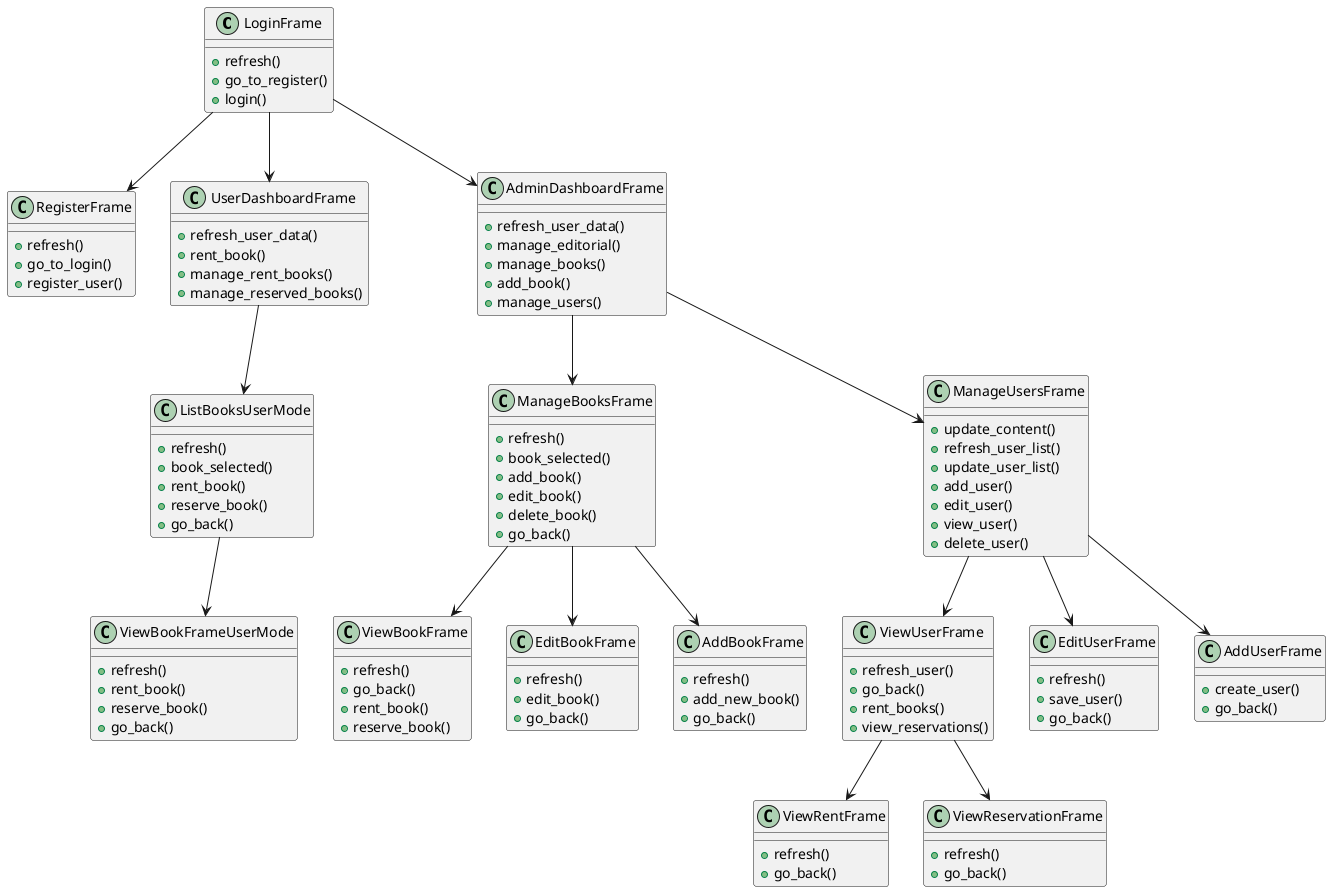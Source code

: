 @startuml

class LoginFrame {
    +refresh()
    +go_to_register()
    +login()
}

class RegisterFrame {
    +refresh()
    +go_to_login()
    +register_user()
}

class UserDashboardFrame {
    +refresh_user_data()
    +rent_book()
    +manage_rent_books()
    +manage_reserved_books()
}

class AdminDashboardFrame {
    +refresh_user_data()
    +manage_editorial()
    +manage_books()
    +add_book()
    +manage_users()
}

class ManageBooksFrame {
    +refresh()
    +book_selected()
    +add_book()
    +edit_book()
    +delete_book()
    +go_back()
}

class ViewBookFrame {
    +refresh()
    +go_back()
    +rent_book()
    +reserve_book()
}

class EditBookFrame {
    +refresh()
    +edit_book()
    +go_back()
}

class AddBookFrame {
    +refresh()
    +add_new_book()
    +go_back()
}

class ListBooksUserMode {
    +refresh()
    +book_selected()
    +rent_book()
    +reserve_book()
    +go_back()
}

class ViewBookFrameUserMode {
    +refresh()
    +rent_book()
    +reserve_book()
    +go_back()
}

class ManageUsersFrame {
    +update_content()
    +refresh_user_list()
    +update_user_list()
    +add_user()
    +edit_user()
    +view_user()
    +delete_user()
}

class ViewUserFrame {
    +refresh_user()
    +go_back()
    +rent_books()
    +view_reservations()
}

class ViewRentFrame {
    +refresh()
    +go_back()
}

class ViewReservationFrame {
    +refresh()
    +go_back()
}

class EditUserFrame {
    +refresh()
    +save_user()
    +go_back()
}

class AddUserFrame {
    +create_user()
    +go_back()
}

LoginFrame --> RegisterFrame
LoginFrame --> UserDashboardFrame
LoginFrame --> AdminDashboardFrame
AdminDashboardFrame --> ManageBooksFrame
AdminDashboardFrame --> ManageUsersFrame
ManageBooksFrame --> ViewBookFrame
ManageBooksFrame --> EditBookFrame
ManageBooksFrame --> AddBookFrame
UserDashboardFrame --> ListBooksUserMode
ListBooksUserMode --> ViewBookFrameUserMode
ManageUsersFrame --> ViewUserFrame
ManageUsersFrame --> EditUserFrame
ManageUsersFrame --> AddUserFrame
ViewUserFrame --> ViewRentFrame
ViewUserFrame --> ViewReservationFrame

@enduml